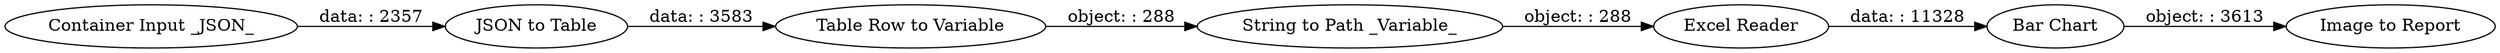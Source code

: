 digraph {
	"3988320328608135802_7" [label="String to Path _Variable_"]
	"3988320328608135802_2" [label="JSON to Table"]
	"3988320328608135802_8" [label="Bar Chart"]
	"3988320328608135802_4" [label="Excel Reader"]
	"3988320328608135802_9" [label="Image to Report"]
	"3988320328608135802_1" [label="Container Input _JSON_"]
	"3988320328608135802_3" [label="Table Row to Variable"]
	"3988320328608135802_4" -> "3988320328608135802_8" [label="data: : 11328"]
	"3988320328608135802_1" -> "3988320328608135802_2" [label="data: : 2357"]
	"3988320328608135802_2" -> "3988320328608135802_3" [label="data: : 3583"]
	"3988320328608135802_8" -> "3988320328608135802_9" [label="object: : 3613"]
	"3988320328608135802_7" -> "3988320328608135802_4" [label="object: : 288"]
	"3988320328608135802_3" -> "3988320328608135802_7" [label="object: : 288"]
	rankdir=LR
}
